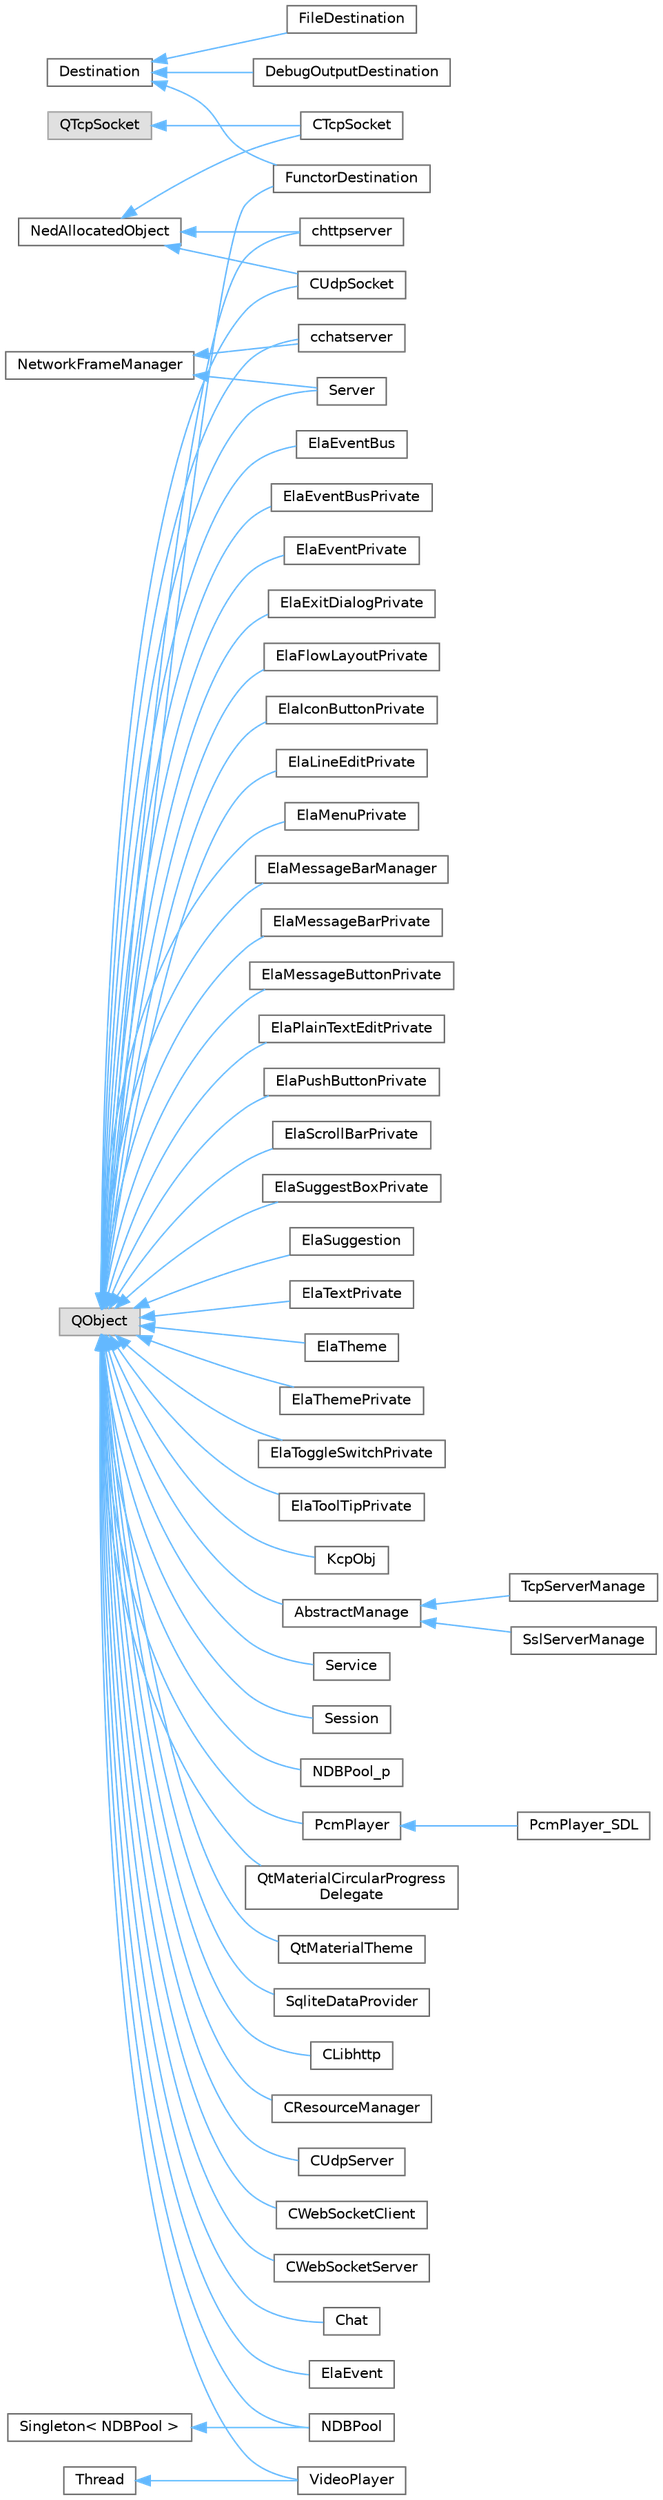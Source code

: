 digraph "类继承关系图"
{
 // LATEX_PDF_SIZE
  bgcolor="transparent";
  edge [fontname=Helvetica,fontsize=10,labelfontname=Helvetica,labelfontsize=10];
  node [fontname=Helvetica,fontsize=10,shape=box,height=0.2,width=0.4];
  rankdir="LR";
  Node0 [id="Node000000",label="Destination",height=0.2,width=0.4,color="grey40", fillcolor="white", style="filled",URL="$class_qs_logging_1_1_destination.html",tooltip=" "];
  Node0 -> Node1 [id="edge132_Node000000_Node000001",dir="back",color="steelblue1",style="solid",tooltip=" "];
  Node1 [id="Node000001",label="DebugOutputDestination",height=0.2,width=0.4,color="grey40", fillcolor="white", style="filled",URL="$class_qs_logging_1_1_debug_output_destination.html",tooltip=" "];
  Node0 -> Node2 [id="edge133_Node000000_Node000002",dir="back",color="steelblue1",style="solid",tooltip=" "];
  Node2 [id="Node000002",label="FileDestination",height=0.2,width=0.4,color="grey40", fillcolor="white", style="filled",URL="$class_qs_logging_1_1_file_destination.html",tooltip=" "];
  Node0 -> Node3 [id="edge134_Node000000_Node000003",dir="back",color="steelblue1",style="solid",tooltip=" "];
  Node3 [id="Node000003",label="FunctorDestination",height=0.2,width=0.4,color="grey40", fillcolor="white", style="filled",URL="$class_qs_logging_1_1_functor_destination.html",tooltip=" "];
  Node9 [id="Node000009",label="NedAllocatedObject",height=0.2,width=0.4,color="grey40", fillcolor="white", style="filled",URL="$class_ned_allocated_object.html",tooltip="提供自定义内存分配和释放功能的基类"];
  Node9 -> Node10 [id="edge135_Node000009_Node000010",dir="back",color="steelblue1",style="solid",tooltip=" "];
  Node10 [id="Node000010",label="CTcpSocket",height=0.2,width=0.4,color="grey40", fillcolor="white", style="filled",URL="$class_c_tcp_socket.html",tooltip="The CTcpSocket class tcpsocket客户端类"];
  Node9 -> Node8 [id="edge136_Node000009_Node000008",dir="back",color="steelblue1",style="solid",tooltip=" "];
  Node8 [id="Node000008",label="CUdpSocket",height=0.2,width=0.4,color="grey40", fillcolor="white", style="filled",URL="$class_c_udp_socket.html",tooltip="如果要使用传统的UDP功能，只需要设置isEnableKcp为false就可以了， 如果要使用kcp功能，就设置isEnableKcp为true,默认是使用kcp功能的,..."];
  Node9 -> Node12 [id="edge137_Node000009_Node000012",dir="back",color="steelblue1",style="solid",tooltip=" "];
  Node12 [id="Node000012",label="chttpserver",height=0.2,width=0.4,color="grey40", fillcolor="white", style="filled",URL="$classchttpserver.html",tooltip=" "];
  Node52 [id="Node000052",label="NetworkFrameManager",height=0.2,width=0.4,color="grey40", fillcolor="white", style="filled",URL="$class_network_frame_manager.html",tooltip=" "];
  Node52 -> Node51 [id="edge138_Node000052_Node000051",dir="back",color="steelblue1",style="solid",tooltip=" "];
  Node51 [id="Node000051",label="Server",height=0.2,width=0.4,color="grey40", fillcolor="white", style="filled",URL="$class_server.html",tooltip="HTTP服务器主类，管理数据库、路由及请求处理"];
  Node52 -> Node53 [id="edge139_Node000052_Node000053",dir="back",color="steelblue1",style="solid",tooltip=" "];
  Node53 [id="Node000053",label="cchatserver",height=0.2,width=0.4,color="grey40", fillcolor="white", style="filled",URL="$classcchatserver.html",tooltip=" "];
  Node4 [id="Node000004",label="QObject",height=0.2,width=0.4,color="grey60", fillcolor="#E0E0E0", style="filled",tooltip=" "];
  Node4 -> Node5 [id="edge140_Node000004_Node000005",dir="back",color="steelblue1",style="solid",tooltip=" "];
  Node5 [id="Node000005",label="CLibhttp",height=0.2,width=0.4,color="grey40", fillcolor="white", style="filled",URL="$class_c_libhttp.html",tooltip=" "];
  Node4 -> Node6 [id="edge141_Node000004_Node000006",dir="back",color="steelblue1",style="solid",tooltip=" "];
  Node6 [id="Node000006",label="CResourceManager",height=0.2,width=0.4,color="grey40", fillcolor="white", style="filled",URL="$class_c_resource_manager.html",tooltip="管理文件和 ZIP 资源的类"];
  Node4 -> Node7 [id="edge142_Node000004_Node000007",dir="back",color="steelblue1",style="solid",tooltip=" "];
  Node7 [id="Node000007",label="CUdpServer",height=0.2,width=0.4,color="grey40", fillcolor="white", style="filled",URL="$class_c_udp_server.html",tooltip=" "];
  Node4 -> Node8 [id="edge143_Node000004_Node000008",dir="back",color="steelblue1",style="solid",tooltip=" "];
  Node4 -> Node13 [id="edge144_Node000004_Node000013",dir="back",color="steelblue1",style="solid",tooltip=" "];
  Node13 [id="Node000013",label="CWebSocketClient",height=0.2,width=0.4,color="grey40", fillcolor="white", style="filled",URL="$class_c_web_socket_client.html",tooltip=" "];
  Node4 -> Node14 [id="edge145_Node000004_Node000014",dir="back",color="steelblue1",style="solid",tooltip=" "];
  Node14 [id="Node000014",label="CWebSocketServer",height=0.2,width=0.4,color="grey40", fillcolor="white", style="filled",URL="$class_c_web_socket_server.html",tooltip=" "];
  Node4 -> Node15 [id="edge146_Node000004_Node000015",dir="back",color="steelblue1",style="solid",tooltip=" "];
  Node15 [id="Node000015",label="Chat",height=0.2,width=0.4,color="grey40", fillcolor="white", style="filled",URL="$class_chat.html",tooltip="聊天类，与硅基流动 API 交互，支持流式响应"];
  Node4 -> Node16 [id="edge147_Node000004_Node000016",dir="back",color="steelblue1",style="solid",tooltip=" "];
  Node16 [id="Node000016",label="ElaEvent",height=0.2,width=0.4,color="grey40", fillcolor="white", style="filled",URL="$class_ela_event.html",tooltip="事件类，用于定义和管理事件名称、函数名称和连接类型"];
  Node4 -> Node17 [id="edge148_Node000004_Node000017",dir="back",color="steelblue1",style="solid",tooltip=" "];
  Node17 [id="Node000017",label="ElaEventBus",height=0.2,width=0.4,color="grey40", fillcolor="white", style="filled",URL="$class_ela_event_bus.html",tooltip="事件总线类，管理事件注册、发布和查询"];
  Node4 -> Node18 [id="edge149_Node000004_Node000018",dir="back",color="steelblue1",style="solid",tooltip=" "];
  Node18 [id="Node000018",label="ElaEventBusPrivate",height=0.2,width=0.4,color="grey40", fillcolor="white", style="filled",URL="$class_ela_event_bus_private.html",tooltip="事件总线私有实现类，管理事件映射和注册"];
  Node4 -> Node19 [id="edge150_Node000004_Node000019",dir="back",color="steelblue1",style="solid",tooltip=" "];
  Node19 [id="Node000019",label="ElaEventPrivate",height=0.2,width=0.4,color="grey40", fillcolor="white", style="filled",URL="$class_ela_event_private.html",tooltip="事件私有实现类，存储事件名称、函数名称和连接类型"];
  Node4 -> Node20 [id="edge151_Node000004_Node000020",dir="back",color="steelblue1",style="solid",tooltip=" "];
  Node20 [id="Node000020",label="ElaExitDialogPrivate",height=0.2,width=0.4,color="grey40", fillcolor="white", style="filled",URL="$class_ela_exit_dialog_private.html",tooltip="退出对话框私有实现类，管理对话框的控件和动画"];
  Node4 -> Node21 [id="edge152_Node000004_Node000021",dir="back",color="steelblue1",style="solid",tooltip=" "];
  Node21 [id="Node000021",label="ElaFlowLayoutPrivate",height=0.2,width=0.4,color="grey40", fillcolor="white", style="filled",URL="$class_ela_flow_layout_private.html",tooltip="流式布局私有实现类，管理布局项、间距和动画"];
  Node4 -> Node22 [id="edge153_Node000004_Node000022",dir="back",color="steelblue1",style="solid",tooltip=" "];
  Node22 [id="Node000022",label="ElaIconButtonPrivate",height=0.2,width=0.4,color="grey40", fillcolor="white", style="filled",URL="$class_ela_icon_button_private.html",tooltip="图标按钮私有实现类，管理图标、动画和主题"];
  Node4 -> Node23 [id="edge154_Node000004_Node000023",dir="back",color="steelblue1",style="solid",tooltip=" "];
  Node23 [id="Node000023",label="ElaLineEditPrivate",height=0.2,width=0.4,color="grey40", fillcolor="white", style="filled",URL="$class_ela_line_edit_private.html",tooltip=" "];
  Node4 -> Node24 [id="edge155_Node000004_Node000024",dir="back",color="steelblue1",style="solid",tooltip=" "];
  Node24 [id="Node000024",label="ElaMenuPrivate",height=0.2,width=0.4,color="grey40", fillcolor="white", style="filled",URL="$class_ela_menu_private.html",tooltip="菜单私有实现类，管理动画、样式和交互逻辑"];
  Node4 -> Node25 [id="edge156_Node000004_Node000025",dir="back",color="steelblue1",style="solid",tooltip=" "];
  Node25 [id="Node000025",label="ElaMessageBarManager",height=0.2,width=0.4,color="grey40", fillcolor="white", style="filled",URL="$class_ela_message_bar_manager.html",tooltip="消息通知栏管理类，处理消息栏事件和活动状态"];
  Node4 -> Node26 [id="edge157_Node000004_Node000026",dir="back",color="steelblue1",style="solid",tooltip=" "];
  Node26 [id="Node000026",label="ElaMessageBarPrivate",height=0.2,width=0.4,color="grey40", fillcolor="white", style="filled",URL="$class_ela_message_bar_private.html",tooltip="消息通知栏私有实现类，管理动画、绘制和位置逻辑"];
  Node4 -> Node27 [id="edge158_Node000004_Node000027",dir="back",color="steelblue1",style="solid",tooltip=" "];
  Node27 [id="Node000027",label="ElaMessageButtonPrivate",height=0.2,width=0.4,color="grey40", fillcolor="white", style="filled",URL="$class_ela_message_button_private.html",tooltip="消息按钮私有实现类，管理按钮状态和主题"];
  Node4 -> Node28 [id="edge159_Node000004_Node000028",dir="back",color="steelblue1",style="solid",tooltip=" "];
  Node28 [id="Node000028",label="ElaPlainTextEditPrivate",height=0.2,width=0.4,color="grey40", fillcolor="white", style="filled",URL="$class_ela_plain_text_edit_private.html",tooltip="纯文本编辑框私有实现类，管理事件和主题切换"];
  Node4 -> Node29 [id="edge160_Node000004_Node000029",dir="back",color="steelblue1",style="solid",tooltip=" "];
  Node29 [id="Node000029",label="ElaPushButtonPrivate",height=0.2,width=0.4,color="grey40", fillcolor="white", style="filled",URL="$class_ela_push_button_private.html",tooltip="按钮私有实现类，管理按钮状态和主题"];
  Node4 -> Node30 [id="edge161_Node000004_Node000030",dir="back",color="steelblue1",style="solid",tooltip=" "];
  Node30 [id="Node000030",label="ElaScrollBarPrivate",height=0.2,width=0.4,color="grey40", fillcolor="white", style="filled",URL="$class_ela_scroll_bar_private.html",tooltip="滚动条私有实现类，管理动画和滚动逻辑"];
  Node4 -> Node31 [id="edge162_Node000004_Node000031",dir="back",color="steelblue1",style="solid",tooltip=" "];
  Node31 [id="Node000031",label="ElaSuggestBoxPrivate",height=0.2,width=0.4,color="grey40", fillcolor="white", style="filled",URL="$class_ela_suggest_box_private.html",tooltip="搜索建议框的私有实现，管理建议项和界面"];
  Node4 -> Node32 [id="edge163_Node000004_Node000032",dir="back",color="steelblue1",style="solid",tooltip=" "];
  Node32 [id="Node000032",label="ElaSuggestion",height=0.2,width=0.4,color="grey40", fillcolor="white", style="filled",URL="$class_ela_suggestion.html",tooltip=" "];
  Node4 -> Node33 [id="edge164_Node000004_Node000033",dir="back",color="steelblue1",style="solid",tooltip=" "];
  Node33 [id="Node000033",label="ElaTextPrivate",height=0.2,width=0.4,color="grey40", fillcolor="white", style="filled",URL="$class_ela_text_private.html",tooltip="文本标签私有实现类，管理主题和文本属性"];
  Node4 -> Node34 [id="edge165_Node000004_Node000034",dir="back",color="steelblue1",style="solid",tooltip=" "];
  Node34 [id="Node000034",label="ElaTheme",height=0.2,width=0.4,color="grey40", fillcolor="white", style="filled",URL="$class_ela_theme.html",tooltip="主题管理类，负责主题模式的切换、颜色配置和阴影效果绘制"];
  Node4 -> Node35 [id="edge166_Node000004_Node000035",dir="back",color="steelblue1",style="solid",tooltip=" "];
  Node35 [id="Node000035",label="ElaThemePrivate",height=0.2,width=0.4,color="grey40", fillcolor="white", style="filled",URL="$class_ela_theme_private.html",tooltip="主题管理的私有实现类，存储主题模式和颜色列表"];
  Node4 -> Node36 [id="edge167_Node000004_Node000036",dir="back",color="steelblue1",style="solid",tooltip=" "];
  Node36 [id="Node000036",label="ElaToggleSwitchPrivate",height=0.2,width=0.4,color="grey40", fillcolor="white", style="filled",URL="$class_ela_toggle_switch_private.html",tooltip="开关控件的私有实现，管理状态和动画"];
  Node4 -> Node37 [id="edge168_Node000004_Node000037",dir="back",color="steelblue1",style="solid",tooltip=" "];
  Node37 [id="Node000037",label="ElaToolTipPrivate",height=0.2,width=0.4,color="grey40", fillcolor="white", style="filled",URL="$class_ela_tool_tip_private.html",tooltip="工具提示私有实现类，管理事件过滤和动画"];
  Node4 -> Node38 [id="edge169_Node000004_Node000038",dir="back",color="steelblue1",style="solid",tooltip=" "];
  Node38 [id="Node000038",label="KcpObj",height=0.2,width=0.4,color="grey40", fillcolor="white", style="filled",URL="$class_h_y_k_t_1_1_kcp_obj.html",tooltip=" "];
  Node4 -> Node39 [id="edge170_Node000004_Node000039",dir="back",color="steelblue1",style="solid",tooltip=" "];
  Node39 [id="Node000039",label="AbstractManage",height=0.2,width=0.4,color="grey40", fillcolor="white", style="filled",URL="$class_j_q_http_server_1_1_abstract_manage.html",tooltip="服务器管理抽象基类"];
  Node39 -> Node40 [id="edge171_Node000039_Node000040",dir="back",color="steelblue1",style="solid",tooltip=" "];
  Node40 [id="Node000040",label="SslServerManage",height=0.2,width=0.4,color="grey40", fillcolor="white", style="filled",URL="$class_j_q_http_server_1_1_ssl_server_manage.html",tooltip="SSL 服务器管理类，继承自 AbstractManage。"];
  Node39 -> Node41 [id="edge172_Node000039_Node000041",dir="back",color="steelblue1",style="solid",tooltip=" "];
  Node41 [id="Node000041",label="TcpServerManage",height=0.2,width=0.4,color="grey40", fillcolor="white", style="filled",URL="$class_j_q_http_server_1_1_tcp_server_manage.html",tooltip="TCP协议HTTP服务器管理类"];
  Node4 -> Node42 [id="edge173_Node000004_Node000042",dir="back",color="steelblue1",style="solid",tooltip=" "];
  Node42 [id="Node000042",label="Service",height=0.2,width=0.4,color="grey40", fillcolor="white", style="filled",URL="$class_j_q_http_server_1_1_service.html",tooltip="HTTP服务综合管理类"];
  Node4 -> Node43 [id="edge174_Node000004_Node000043",dir="back",color="steelblue1",style="solid",tooltip=" "];
  Node43 [id="Node000043",label="Session",height=0.2,width=0.4,color="grey40", fillcolor="white", style="filled",URL="$class_j_q_http_server_1_1_session.html",tooltip="HTTP会话类，用于处理单个HTTP请求/响应周期"];
  Node4 -> Node44 [id="edge175_Node000004_Node000044",dir="back",color="steelblue1",style="solid",tooltip=" "];
  Node44 [id="Node000044",label="NDBPool",height=0.2,width=0.4,color="grey40", fillcolor="white", style="filled",URL="$class_n_d_b_pool.html",tooltip="The NDBPool class 数据库连接池库的接口文档"];
  Node4 -> Node46 [id="edge176_Node000004_Node000046",dir="back",color="steelblue1",style="solid",tooltip=" "];
  Node46 [id="Node000046",label="NDBPool_p",height=0.2,width=0.4,color="grey40", fillcolor="white", style="filled",URL="$class_n_d_b_pool__p.html",tooltip=" "];
  Node4 -> Node47 [id="edge177_Node000004_Node000047",dir="back",color="steelblue1",style="solid",tooltip=" "];
  Node47 [id="Node000047",label="PcmPlayer",height=0.2,width=0.4,color="grey40", fillcolor="white", style="filled",URL="$class_pcm_player.html",tooltip="PCM 音频播放器基类"];
  Node47 -> Node48 [id="edge178_Node000047_Node000048",dir="back",color="steelblue1",style="solid",tooltip=" "];
  Node48 [id="Node000048",label="PcmPlayer_SDL",height=0.2,width=0.4,color="grey40", fillcolor="white", style="filled",URL="$class_pcm_player___s_d_l.html",tooltip="SDL 音频播放器类，继承自 PcmPlayer"];
  Node4 -> Node3 [id="edge179_Node000004_Node000003",dir="back",color="steelblue1",style="solid",tooltip=" "];
  Node4 -> Node49 [id="edge180_Node000004_Node000049",dir="back",color="steelblue1",style="solid",tooltip=" "];
  Node49 [id="Node000049",label="QtMaterialCircularProgress\lDelegate",height=0.2,width=0.4,color="grey40", fillcolor="white", style="filled",URL="$class_qt_material_circular_progress_delegate.html",tooltip="圆形进度条动画代理类，管理虚线偏移、长度和旋转角度"];
  Node4 -> Node50 [id="edge181_Node000004_Node000050",dir="back",color="steelblue1",style="solid",tooltip=" "];
  Node50 [id="Node000050",label="QtMaterialTheme",height=0.2,width=0.4,color="grey40", fillcolor="white", style="filled",URL="$class_qt_material_theme.html",tooltip="Material Design 主题类，继承自 QObject，管理颜色和图标"];
  Node4 -> Node51 [id="edge182_Node000004_Node000051",dir="back",color="steelblue1",style="solid",tooltip=" "];
  Node4 -> Node54 [id="edge183_Node000004_Node000054",dir="back",color="steelblue1",style="solid",tooltip=" "];
  Node54 [id="Node000054",label="SqliteDataProvider",height=0.2,width=0.4,color="grey40", fillcolor="white", style="filled",URL="$class_sqlite_data_provider.html",tooltip=" "];
  Node4 -> Node55 [id="edge184_Node000004_Node000055",dir="back",color="steelblue1",style="solid",tooltip=" "];
  Node55 [id="Node000055",label="VideoPlayer",height=0.2,width=0.4,color="grey40", fillcolor="white", style="filled",URL="$class_video_player.html",tooltip="多媒体播放器类"];
  Node4 -> Node53 [id="edge185_Node000004_Node000053",dir="back",color="steelblue1",style="solid",tooltip=" "];
  Node4 -> Node12 [id="edge186_Node000004_Node000012",dir="back",color="steelblue1",style="solid",tooltip=" "];
  Node11 [id="Node000011",label="QTcpSocket",height=0.2,width=0.4,color="grey60", fillcolor="#E0E0E0", style="filled",tooltip=" "];
  Node11 -> Node10 [id="edge187_Node000011_Node000010",dir="back",color="steelblue1",style="solid",tooltip=" "];
  Node45 [id="Node000045",label="Singleton\< NDBPool \>",height=0.2,width=0.4,color="grey40", fillcolor="white", style="filled",URL="$class_singleton.html",tooltip=" "];
  Node45 -> Node44 [id="edge188_Node000045_Node000044",dir="back",color="steelblue1",style="solid",tooltip=" "];
  Node56 [id="Node000056",label="Thread",height=0.2,width=0.4,color="grey40", fillcolor="white", style="filled",URL="$class_util_1_1_thread.html",tooltip="线程管理类"];
  Node56 -> Node55 [id="edge189_Node000056_Node000055",dir="back",color="steelblue1",style="solid",tooltip=" "];
}
